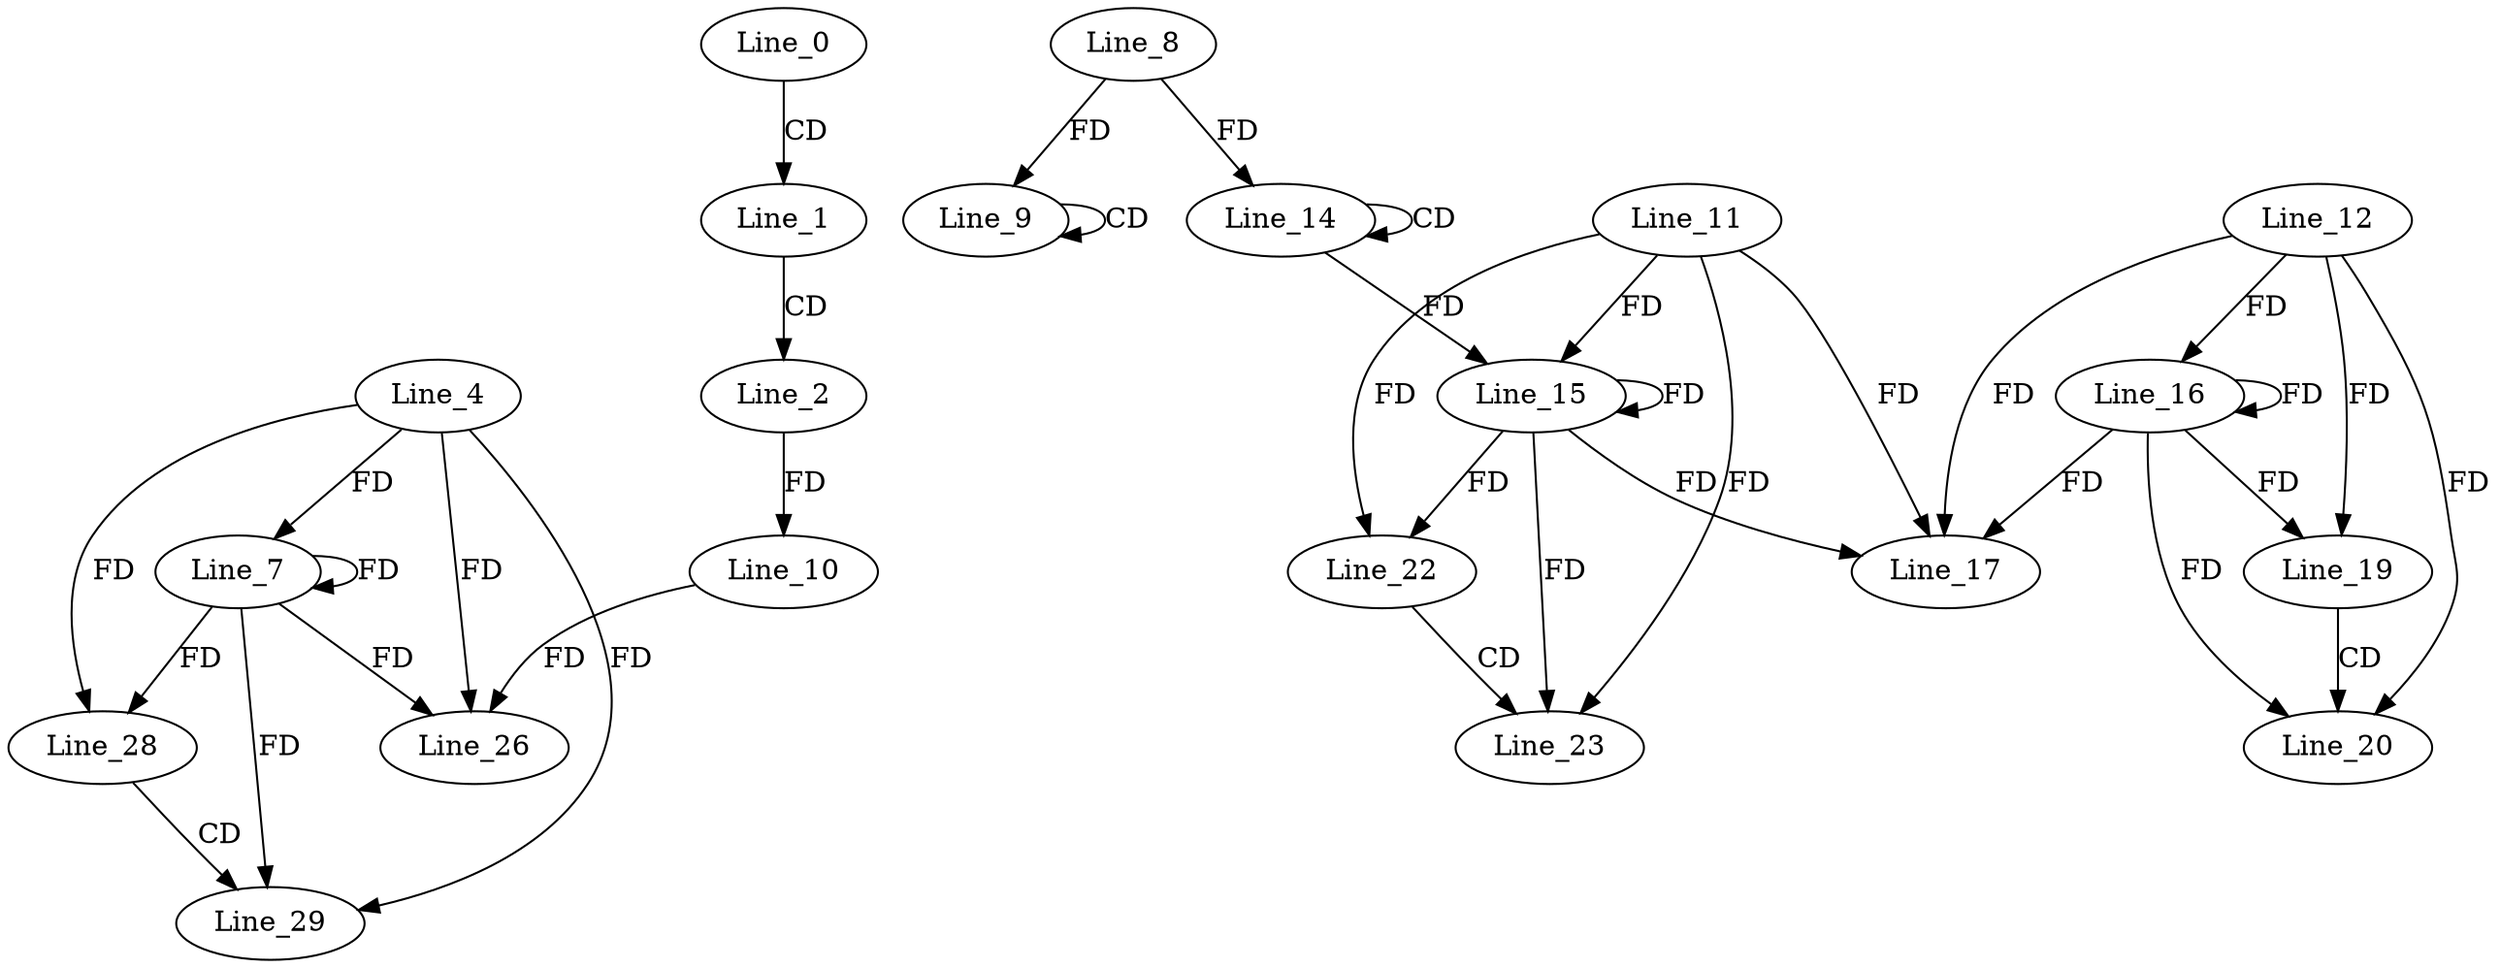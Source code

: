digraph G {
  Line_0;
  Line_1;
  Line_2;
  Line_4;
  Line_7;
  Line_7;
  Line_9;
  Line_9;
  Line_8;
  Line_9;
  Line_10;
  Line_10;
  Line_14;
  Line_14;
  Line_11;
  Line_15;
  Line_15;
  Line_12;
  Line_16;
  Line_17;
  Line_19;
  Line_20;
  Line_22;
  Line_23;
  Line_26;
  Line_10;
  Line_28;
  Line_29;
  Line_0 -> Line_1 [ label="CD" ];
  Line_1 -> Line_2 [ label="CD" ];
  Line_4 -> Line_7 [ label="FD" ];
  Line_7 -> Line_7 [ label="FD" ];
  Line_9 -> Line_9 [ label="CD" ];
  Line_8 -> Line_9 [ label="FD" ];
  Line_2 -> Line_10 [ label="FD" ];
  Line_14 -> Line_14 [ label="CD" ];
  Line_8 -> Line_14 [ label="FD" ];
  Line_11 -> Line_15 [ label="FD" ];
  Line_15 -> Line_15 [ label="FD" ];
  Line_14 -> Line_15 [ label="FD" ];
  Line_12 -> Line_16 [ label="FD" ];
  Line_16 -> Line_16 [ label="FD" ];
  Line_11 -> Line_17 [ label="FD" ];
  Line_15 -> Line_17 [ label="FD" ];
  Line_12 -> Line_17 [ label="FD" ];
  Line_16 -> Line_17 [ label="FD" ];
  Line_12 -> Line_19 [ label="FD" ];
  Line_16 -> Line_19 [ label="FD" ];
  Line_19 -> Line_20 [ label="CD" ];
  Line_12 -> Line_20 [ label="FD" ];
  Line_16 -> Line_20 [ label="FD" ];
  Line_11 -> Line_22 [ label="FD" ];
  Line_15 -> Line_22 [ label="FD" ];
  Line_22 -> Line_23 [ label="CD" ];
  Line_11 -> Line_23 [ label="FD" ];
  Line_15 -> Line_23 [ label="FD" ];
  Line_4 -> Line_26 [ label="FD" ];
  Line_7 -> Line_26 [ label="FD" ];
  Line_10 -> Line_26 [ label="FD" ];
  Line_4 -> Line_28 [ label="FD" ];
  Line_7 -> Line_28 [ label="FD" ];
  Line_28 -> Line_29 [ label="CD" ];
  Line_4 -> Line_29 [ label="FD" ];
  Line_7 -> Line_29 [ label="FD" ];
}
